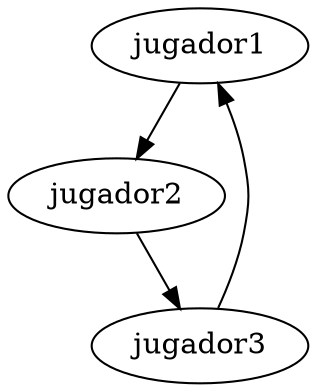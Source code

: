 digraph G 
 {jugador1;
jugador2;
jugador3;
jugador1->jugador2;
jugador2->jugador3;
jugador3->jugador1;
}
